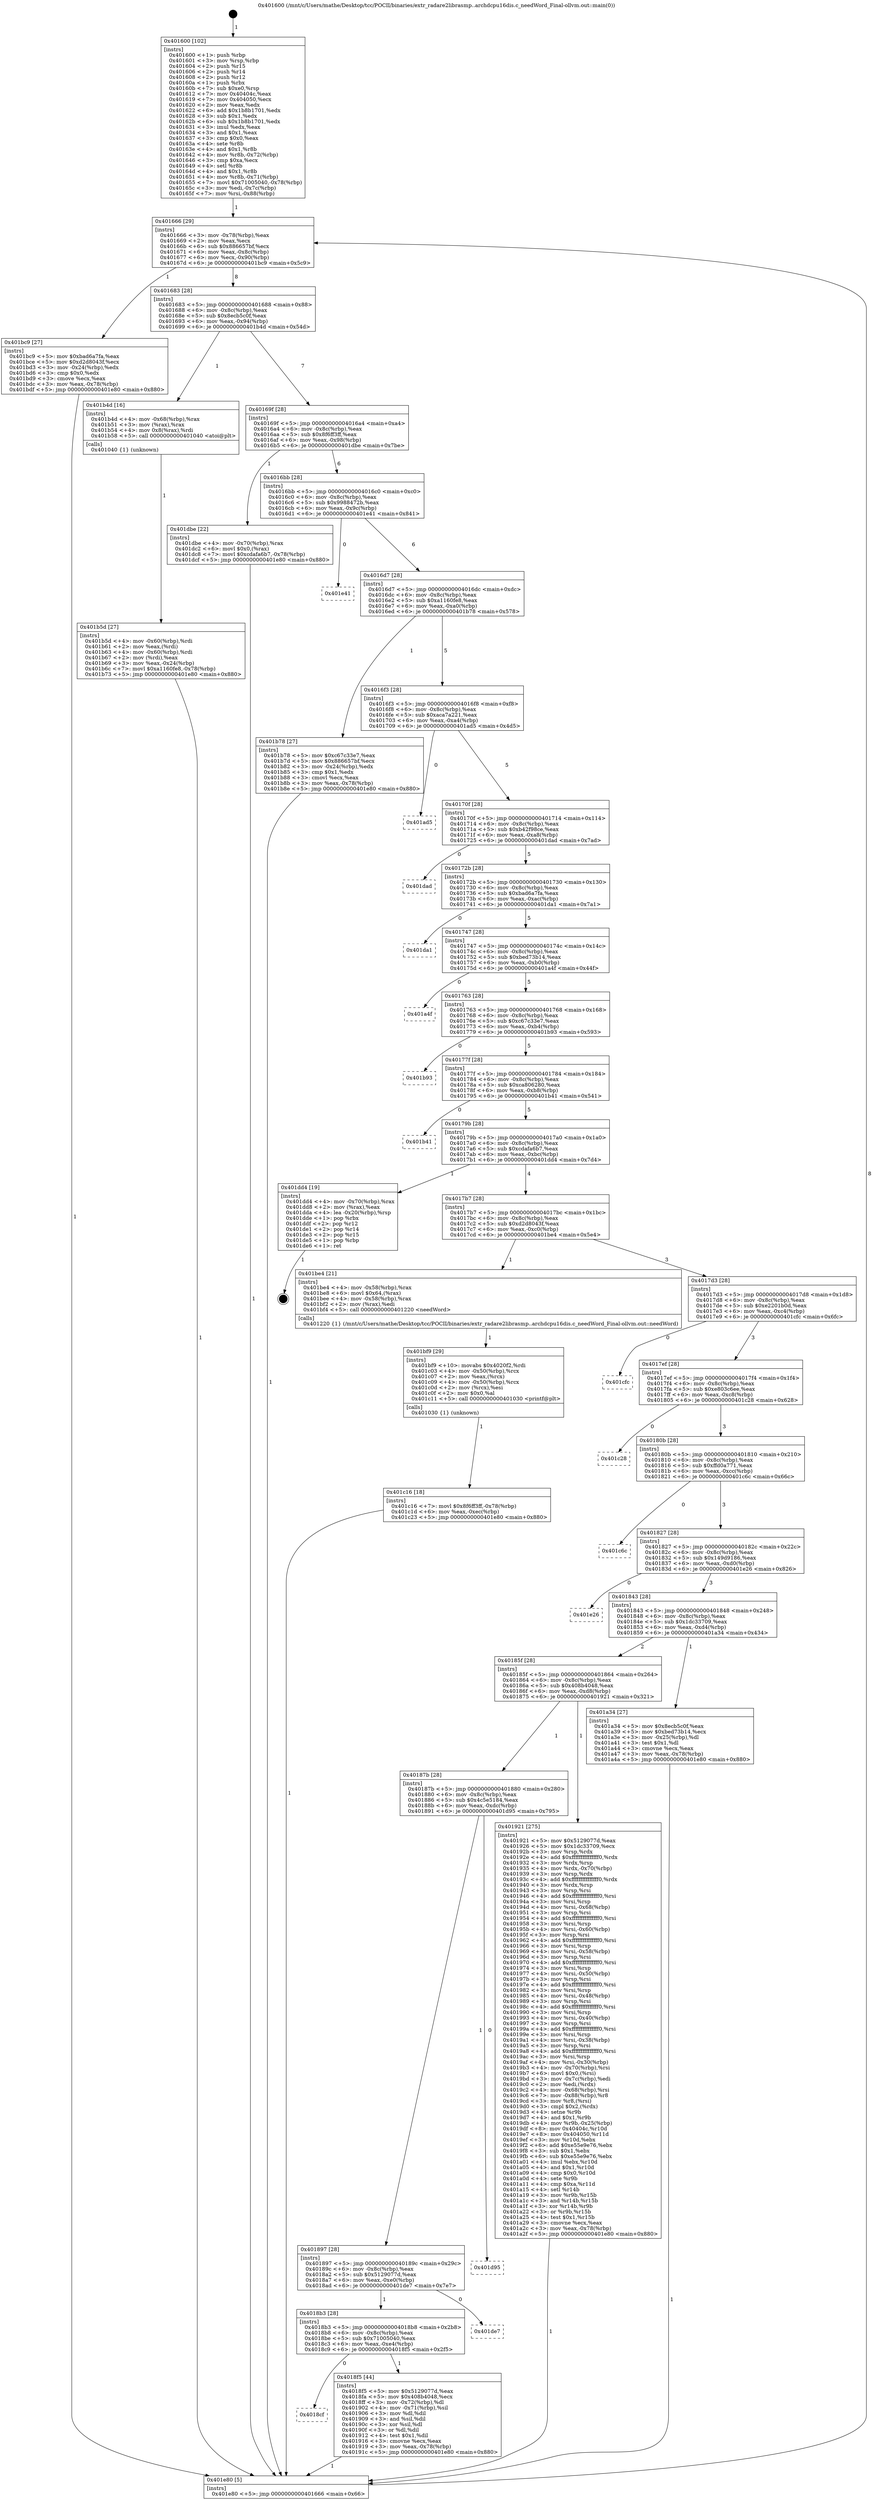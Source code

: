 digraph "0x401600" {
  label = "0x401600 (/mnt/c/Users/mathe/Desktop/tcc/POCII/binaries/extr_radare2librasmp..archdcpu16dis.c_needWord_Final-ollvm.out::main(0))"
  labelloc = "t"
  node[shape=record]

  Entry [label="",width=0.3,height=0.3,shape=circle,fillcolor=black,style=filled]
  "0x401666" [label="{
     0x401666 [29]\l
     | [instrs]\l
     &nbsp;&nbsp;0x401666 \<+3\>: mov -0x78(%rbp),%eax\l
     &nbsp;&nbsp;0x401669 \<+2\>: mov %eax,%ecx\l
     &nbsp;&nbsp;0x40166b \<+6\>: sub $0x886657bf,%ecx\l
     &nbsp;&nbsp;0x401671 \<+6\>: mov %eax,-0x8c(%rbp)\l
     &nbsp;&nbsp;0x401677 \<+6\>: mov %ecx,-0x90(%rbp)\l
     &nbsp;&nbsp;0x40167d \<+6\>: je 0000000000401bc9 \<main+0x5c9\>\l
  }"]
  "0x401bc9" [label="{
     0x401bc9 [27]\l
     | [instrs]\l
     &nbsp;&nbsp;0x401bc9 \<+5\>: mov $0xbad6a7fa,%eax\l
     &nbsp;&nbsp;0x401bce \<+5\>: mov $0xd2d8043f,%ecx\l
     &nbsp;&nbsp;0x401bd3 \<+3\>: mov -0x24(%rbp),%edx\l
     &nbsp;&nbsp;0x401bd6 \<+3\>: cmp $0x0,%edx\l
     &nbsp;&nbsp;0x401bd9 \<+3\>: cmove %ecx,%eax\l
     &nbsp;&nbsp;0x401bdc \<+3\>: mov %eax,-0x78(%rbp)\l
     &nbsp;&nbsp;0x401bdf \<+5\>: jmp 0000000000401e80 \<main+0x880\>\l
  }"]
  "0x401683" [label="{
     0x401683 [28]\l
     | [instrs]\l
     &nbsp;&nbsp;0x401683 \<+5\>: jmp 0000000000401688 \<main+0x88\>\l
     &nbsp;&nbsp;0x401688 \<+6\>: mov -0x8c(%rbp),%eax\l
     &nbsp;&nbsp;0x40168e \<+5\>: sub $0x8ecb5c0f,%eax\l
     &nbsp;&nbsp;0x401693 \<+6\>: mov %eax,-0x94(%rbp)\l
     &nbsp;&nbsp;0x401699 \<+6\>: je 0000000000401b4d \<main+0x54d\>\l
  }"]
  Exit [label="",width=0.3,height=0.3,shape=circle,fillcolor=black,style=filled,peripheries=2]
  "0x401b4d" [label="{
     0x401b4d [16]\l
     | [instrs]\l
     &nbsp;&nbsp;0x401b4d \<+4\>: mov -0x68(%rbp),%rax\l
     &nbsp;&nbsp;0x401b51 \<+3\>: mov (%rax),%rax\l
     &nbsp;&nbsp;0x401b54 \<+4\>: mov 0x8(%rax),%rdi\l
     &nbsp;&nbsp;0x401b58 \<+5\>: call 0000000000401040 \<atoi@plt\>\l
     | [calls]\l
     &nbsp;&nbsp;0x401040 \{1\} (unknown)\l
  }"]
  "0x40169f" [label="{
     0x40169f [28]\l
     | [instrs]\l
     &nbsp;&nbsp;0x40169f \<+5\>: jmp 00000000004016a4 \<main+0xa4\>\l
     &nbsp;&nbsp;0x4016a4 \<+6\>: mov -0x8c(%rbp),%eax\l
     &nbsp;&nbsp;0x4016aa \<+5\>: sub $0x8f6ff3ff,%eax\l
     &nbsp;&nbsp;0x4016af \<+6\>: mov %eax,-0x98(%rbp)\l
     &nbsp;&nbsp;0x4016b5 \<+6\>: je 0000000000401dbe \<main+0x7be\>\l
  }"]
  "0x401c16" [label="{
     0x401c16 [18]\l
     | [instrs]\l
     &nbsp;&nbsp;0x401c16 \<+7\>: movl $0x8f6ff3ff,-0x78(%rbp)\l
     &nbsp;&nbsp;0x401c1d \<+6\>: mov %eax,-0xec(%rbp)\l
     &nbsp;&nbsp;0x401c23 \<+5\>: jmp 0000000000401e80 \<main+0x880\>\l
  }"]
  "0x401dbe" [label="{
     0x401dbe [22]\l
     | [instrs]\l
     &nbsp;&nbsp;0x401dbe \<+4\>: mov -0x70(%rbp),%rax\l
     &nbsp;&nbsp;0x401dc2 \<+6\>: movl $0x0,(%rax)\l
     &nbsp;&nbsp;0x401dc8 \<+7\>: movl $0xcdafa6b7,-0x78(%rbp)\l
     &nbsp;&nbsp;0x401dcf \<+5\>: jmp 0000000000401e80 \<main+0x880\>\l
  }"]
  "0x4016bb" [label="{
     0x4016bb [28]\l
     | [instrs]\l
     &nbsp;&nbsp;0x4016bb \<+5\>: jmp 00000000004016c0 \<main+0xc0\>\l
     &nbsp;&nbsp;0x4016c0 \<+6\>: mov -0x8c(%rbp),%eax\l
     &nbsp;&nbsp;0x4016c6 \<+5\>: sub $0x9988472b,%eax\l
     &nbsp;&nbsp;0x4016cb \<+6\>: mov %eax,-0x9c(%rbp)\l
     &nbsp;&nbsp;0x4016d1 \<+6\>: je 0000000000401e41 \<main+0x841\>\l
  }"]
  "0x401bf9" [label="{
     0x401bf9 [29]\l
     | [instrs]\l
     &nbsp;&nbsp;0x401bf9 \<+10\>: movabs $0x4020f2,%rdi\l
     &nbsp;&nbsp;0x401c03 \<+4\>: mov -0x50(%rbp),%rcx\l
     &nbsp;&nbsp;0x401c07 \<+2\>: mov %eax,(%rcx)\l
     &nbsp;&nbsp;0x401c09 \<+4\>: mov -0x50(%rbp),%rcx\l
     &nbsp;&nbsp;0x401c0d \<+2\>: mov (%rcx),%esi\l
     &nbsp;&nbsp;0x401c0f \<+2\>: mov $0x0,%al\l
     &nbsp;&nbsp;0x401c11 \<+5\>: call 0000000000401030 \<printf@plt\>\l
     | [calls]\l
     &nbsp;&nbsp;0x401030 \{1\} (unknown)\l
  }"]
  "0x401e41" [label="{
     0x401e41\l
  }", style=dashed]
  "0x4016d7" [label="{
     0x4016d7 [28]\l
     | [instrs]\l
     &nbsp;&nbsp;0x4016d7 \<+5\>: jmp 00000000004016dc \<main+0xdc\>\l
     &nbsp;&nbsp;0x4016dc \<+6\>: mov -0x8c(%rbp),%eax\l
     &nbsp;&nbsp;0x4016e2 \<+5\>: sub $0xa1160fe8,%eax\l
     &nbsp;&nbsp;0x4016e7 \<+6\>: mov %eax,-0xa0(%rbp)\l
     &nbsp;&nbsp;0x4016ed \<+6\>: je 0000000000401b78 \<main+0x578\>\l
  }"]
  "0x401b5d" [label="{
     0x401b5d [27]\l
     | [instrs]\l
     &nbsp;&nbsp;0x401b5d \<+4\>: mov -0x60(%rbp),%rdi\l
     &nbsp;&nbsp;0x401b61 \<+2\>: mov %eax,(%rdi)\l
     &nbsp;&nbsp;0x401b63 \<+4\>: mov -0x60(%rbp),%rdi\l
     &nbsp;&nbsp;0x401b67 \<+2\>: mov (%rdi),%eax\l
     &nbsp;&nbsp;0x401b69 \<+3\>: mov %eax,-0x24(%rbp)\l
     &nbsp;&nbsp;0x401b6c \<+7\>: movl $0xa1160fe8,-0x78(%rbp)\l
     &nbsp;&nbsp;0x401b73 \<+5\>: jmp 0000000000401e80 \<main+0x880\>\l
  }"]
  "0x401b78" [label="{
     0x401b78 [27]\l
     | [instrs]\l
     &nbsp;&nbsp;0x401b78 \<+5\>: mov $0xc67c33e7,%eax\l
     &nbsp;&nbsp;0x401b7d \<+5\>: mov $0x886657bf,%ecx\l
     &nbsp;&nbsp;0x401b82 \<+3\>: mov -0x24(%rbp),%edx\l
     &nbsp;&nbsp;0x401b85 \<+3\>: cmp $0x1,%edx\l
     &nbsp;&nbsp;0x401b88 \<+3\>: cmovl %ecx,%eax\l
     &nbsp;&nbsp;0x401b8b \<+3\>: mov %eax,-0x78(%rbp)\l
     &nbsp;&nbsp;0x401b8e \<+5\>: jmp 0000000000401e80 \<main+0x880\>\l
  }"]
  "0x4016f3" [label="{
     0x4016f3 [28]\l
     | [instrs]\l
     &nbsp;&nbsp;0x4016f3 \<+5\>: jmp 00000000004016f8 \<main+0xf8\>\l
     &nbsp;&nbsp;0x4016f8 \<+6\>: mov -0x8c(%rbp),%eax\l
     &nbsp;&nbsp;0x4016fe \<+5\>: sub $0xaca7a221,%eax\l
     &nbsp;&nbsp;0x401703 \<+6\>: mov %eax,-0xa4(%rbp)\l
     &nbsp;&nbsp;0x401709 \<+6\>: je 0000000000401ad5 \<main+0x4d5\>\l
  }"]
  "0x401600" [label="{
     0x401600 [102]\l
     | [instrs]\l
     &nbsp;&nbsp;0x401600 \<+1\>: push %rbp\l
     &nbsp;&nbsp;0x401601 \<+3\>: mov %rsp,%rbp\l
     &nbsp;&nbsp;0x401604 \<+2\>: push %r15\l
     &nbsp;&nbsp;0x401606 \<+2\>: push %r14\l
     &nbsp;&nbsp;0x401608 \<+2\>: push %r12\l
     &nbsp;&nbsp;0x40160a \<+1\>: push %rbx\l
     &nbsp;&nbsp;0x40160b \<+7\>: sub $0xe0,%rsp\l
     &nbsp;&nbsp;0x401612 \<+7\>: mov 0x40404c,%eax\l
     &nbsp;&nbsp;0x401619 \<+7\>: mov 0x404050,%ecx\l
     &nbsp;&nbsp;0x401620 \<+2\>: mov %eax,%edx\l
     &nbsp;&nbsp;0x401622 \<+6\>: add $0x1b8b1701,%edx\l
     &nbsp;&nbsp;0x401628 \<+3\>: sub $0x1,%edx\l
     &nbsp;&nbsp;0x40162b \<+6\>: sub $0x1b8b1701,%edx\l
     &nbsp;&nbsp;0x401631 \<+3\>: imul %edx,%eax\l
     &nbsp;&nbsp;0x401634 \<+3\>: and $0x1,%eax\l
     &nbsp;&nbsp;0x401637 \<+3\>: cmp $0x0,%eax\l
     &nbsp;&nbsp;0x40163a \<+4\>: sete %r8b\l
     &nbsp;&nbsp;0x40163e \<+4\>: and $0x1,%r8b\l
     &nbsp;&nbsp;0x401642 \<+4\>: mov %r8b,-0x72(%rbp)\l
     &nbsp;&nbsp;0x401646 \<+3\>: cmp $0xa,%ecx\l
     &nbsp;&nbsp;0x401649 \<+4\>: setl %r8b\l
     &nbsp;&nbsp;0x40164d \<+4\>: and $0x1,%r8b\l
     &nbsp;&nbsp;0x401651 \<+4\>: mov %r8b,-0x71(%rbp)\l
     &nbsp;&nbsp;0x401655 \<+7\>: movl $0x71005040,-0x78(%rbp)\l
     &nbsp;&nbsp;0x40165c \<+3\>: mov %edi,-0x7c(%rbp)\l
     &nbsp;&nbsp;0x40165f \<+7\>: mov %rsi,-0x88(%rbp)\l
  }"]
  "0x401ad5" [label="{
     0x401ad5\l
  }", style=dashed]
  "0x40170f" [label="{
     0x40170f [28]\l
     | [instrs]\l
     &nbsp;&nbsp;0x40170f \<+5\>: jmp 0000000000401714 \<main+0x114\>\l
     &nbsp;&nbsp;0x401714 \<+6\>: mov -0x8c(%rbp),%eax\l
     &nbsp;&nbsp;0x40171a \<+5\>: sub $0xb42f98ce,%eax\l
     &nbsp;&nbsp;0x40171f \<+6\>: mov %eax,-0xa8(%rbp)\l
     &nbsp;&nbsp;0x401725 \<+6\>: je 0000000000401dad \<main+0x7ad\>\l
  }"]
  "0x401e80" [label="{
     0x401e80 [5]\l
     | [instrs]\l
     &nbsp;&nbsp;0x401e80 \<+5\>: jmp 0000000000401666 \<main+0x66\>\l
  }"]
  "0x401dad" [label="{
     0x401dad\l
  }", style=dashed]
  "0x40172b" [label="{
     0x40172b [28]\l
     | [instrs]\l
     &nbsp;&nbsp;0x40172b \<+5\>: jmp 0000000000401730 \<main+0x130\>\l
     &nbsp;&nbsp;0x401730 \<+6\>: mov -0x8c(%rbp),%eax\l
     &nbsp;&nbsp;0x401736 \<+5\>: sub $0xbad6a7fa,%eax\l
     &nbsp;&nbsp;0x40173b \<+6\>: mov %eax,-0xac(%rbp)\l
     &nbsp;&nbsp;0x401741 \<+6\>: je 0000000000401da1 \<main+0x7a1\>\l
  }"]
  "0x4018cf" [label="{
     0x4018cf\l
  }", style=dashed]
  "0x401da1" [label="{
     0x401da1\l
  }", style=dashed]
  "0x401747" [label="{
     0x401747 [28]\l
     | [instrs]\l
     &nbsp;&nbsp;0x401747 \<+5\>: jmp 000000000040174c \<main+0x14c\>\l
     &nbsp;&nbsp;0x40174c \<+6\>: mov -0x8c(%rbp),%eax\l
     &nbsp;&nbsp;0x401752 \<+5\>: sub $0xbed73b14,%eax\l
     &nbsp;&nbsp;0x401757 \<+6\>: mov %eax,-0xb0(%rbp)\l
     &nbsp;&nbsp;0x40175d \<+6\>: je 0000000000401a4f \<main+0x44f\>\l
  }"]
  "0x4018f5" [label="{
     0x4018f5 [44]\l
     | [instrs]\l
     &nbsp;&nbsp;0x4018f5 \<+5\>: mov $0x5129077d,%eax\l
     &nbsp;&nbsp;0x4018fa \<+5\>: mov $0x408b4048,%ecx\l
     &nbsp;&nbsp;0x4018ff \<+3\>: mov -0x72(%rbp),%dl\l
     &nbsp;&nbsp;0x401902 \<+4\>: mov -0x71(%rbp),%sil\l
     &nbsp;&nbsp;0x401906 \<+3\>: mov %dl,%dil\l
     &nbsp;&nbsp;0x401909 \<+3\>: and %sil,%dil\l
     &nbsp;&nbsp;0x40190c \<+3\>: xor %sil,%dl\l
     &nbsp;&nbsp;0x40190f \<+3\>: or %dl,%dil\l
     &nbsp;&nbsp;0x401912 \<+4\>: test $0x1,%dil\l
     &nbsp;&nbsp;0x401916 \<+3\>: cmovne %ecx,%eax\l
     &nbsp;&nbsp;0x401919 \<+3\>: mov %eax,-0x78(%rbp)\l
     &nbsp;&nbsp;0x40191c \<+5\>: jmp 0000000000401e80 \<main+0x880\>\l
  }"]
  "0x401a4f" [label="{
     0x401a4f\l
  }", style=dashed]
  "0x401763" [label="{
     0x401763 [28]\l
     | [instrs]\l
     &nbsp;&nbsp;0x401763 \<+5\>: jmp 0000000000401768 \<main+0x168\>\l
     &nbsp;&nbsp;0x401768 \<+6\>: mov -0x8c(%rbp),%eax\l
     &nbsp;&nbsp;0x40176e \<+5\>: sub $0xc67c33e7,%eax\l
     &nbsp;&nbsp;0x401773 \<+6\>: mov %eax,-0xb4(%rbp)\l
     &nbsp;&nbsp;0x401779 \<+6\>: je 0000000000401b93 \<main+0x593\>\l
  }"]
  "0x4018b3" [label="{
     0x4018b3 [28]\l
     | [instrs]\l
     &nbsp;&nbsp;0x4018b3 \<+5\>: jmp 00000000004018b8 \<main+0x2b8\>\l
     &nbsp;&nbsp;0x4018b8 \<+6\>: mov -0x8c(%rbp),%eax\l
     &nbsp;&nbsp;0x4018be \<+5\>: sub $0x71005040,%eax\l
     &nbsp;&nbsp;0x4018c3 \<+6\>: mov %eax,-0xe4(%rbp)\l
     &nbsp;&nbsp;0x4018c9 \<+6\>: je 00000000004018f5 \<main+0x2f5\>\l
  }"]
  "0x401b93" [label="{
     0x401b93\l
  }", style=dashed]
  "0x40177f" [label="{
     0x40177f [28]\l
     | [instrs]\l
     &nbsp;&nbsp;0x40177f \<+5\>: jmp 0000000000401784 \<main+0x184\>\l
     &nbsp;&nbsp;0x401784 \<+6\>: mov -0x8c(%rbp),%eax\l
     &nbsp;&nbsp;0x40178a \<+5\>: sub $0xca806280,%eax\l
     &nbsp;&nbsp;0x40178f \<+6\>: mov %eax,-0xb8(%rbp)\l
     &nbsp;&nbsp;0x401795 \<+6\>: je 0000000000401b41 \<main+0x541\>\l
  }"]
  "0x401de7" [label="{
     0x401de7\l
  }", style=dashed]
  "0x401b41" [label="{
     0x401b41\l
  }", style=dashed]
  "0x40179b" [label="{
     0x40179b [28]\l
     | [instrs]\l
     &nbsp;&nbsp;0x40179b \<+5\>: jmp 00000000004017a0 \<main+0x1a0\>\l
     &nbsp;&nbsp;0x4017a0 \<+6\>: mov -0x8c(%rbp),%eax\l
     &nbsp;&nbsp;0x4017a6 \<+5\>: sub $0xcdafa6b7,%eax\l
     &nbsp;&nbsp;0x4017ab \<+6\>: mov %eax,-0xbc(%rbp)\l
     &nbsp;&nbsp;0x4017b1 \<+6\>: je 0000000000401dd4 \<main+0x7d4\>\l
  }"]
  "0x401897" [label="{
     0x401897 [28]\l
     | [instrs]\l
     &nbsp;&nbsp;0x401897 \<+5\>: jmp 000000000040189c \<main+0x29c\>\l
     &nbsp;&nbsp;0x40189c \<+6\>: mov -0x8c(%rbp),%eax\l
     &nbsp;&nbsp;0x4018a2 \<+5\>: sub $0x5129077d,%eax\l
     &nbsp;&nbsp;0x4018a7 \<+6\>: mov %eax,-0xe0(%rbp)\l
     &nbsp;&nbsp;0x4018ad \<+6\>: je 0000000000401de7 \<main+0x7e7\>\l
  }"]
  "0x401dd4" [label="{
     0x401dd4 [19]\l
     | [instrs]\l
     &nbsp;&nbsp;0x401dd4 \<+4\>: mov -0x70(%rbp),%rax\l
     &nbsp;&nbsp;0x401dd8 \<+2\>: mov (%rax),%eax\l
     &nbsp;&nbsp;0x401dda \<+4\>: lea -0x20(%rbp),%rsp\l
     &nbsp;&nbsp;0x401dde \<+1\>: pop %rbx\l
     &nbsp;&nbsp;0x401ddf \<+2\>: pop %r12\l
     &nbsp;&nbsp;0x401de1 \<+2\>: pop %r14\l
     &nbsp;&nbsp;0x401de3 \<+2\>: pop %r15\l
     &nbsp;&nbsp;0x401de5 \<+1\>: pop %rbp\l
     &nbsp;&nbsp;0x401de6 \<+1\>: ret\l
  }"]
  "0x4017b7" [label="{
     0x4017b7 [28]\l
     | [instrs]\l
     &nbsp;&nbsp;0x4017b7 \<+5\>: jmp 00000000004017bc \<main+0x1bc\>\l
     &nbsp;&nbsp;0x4017bc \<+6\>: mov -0x8c(%rbp),%eax\l
     &nbsp;&nbsp;0x4017c2 \<+5\>: sub $0xd2d8043f,%eax\l
     &nbsp;&nbsp;0x4017c7 \<+6\>: mov %eax,-0xc0(%rbp)\l
     &nbsp;&nbsp;0x4017cd \<+6\>: je 0000000000401be4 \<main+0x5e4\>\l
  }"]
  "0x401d95" [label="{
     0x401d95\l
  }", style=dashed]
  "0x401be4" [label="{
     0x401be4 [21]\l
     | [instrs]\l
     &nbsp;&nbsp;0x401be4 \<+4\>: mov -0x58(%rbp),%rax\l
     &nbsp;&nbsp;0x401be8 \<+6\>: movl $0x64,(%rax)\l
     &nbsp;&nbsp;0x401bee \<+4\>: mov -0x58(%rbp),%rax\l
     &nbsp;&nbsp;0x401bf2 \<+2\>: mov (%rax),%edi\l
     &nbsp;&nbsp;0x401bf4 \<+5\>: call 0000000000401220 \<needWord\>\l
     | [calls]\l
     &nbsp;&nbsp;0x401220 \{1\} (/mnt/c/Users/mathe/Desktop/tcc/POCII/binaries/extr_radare2librasmp..archdcpu16dis.c_needWord_Final-ollvm.out::needWord)\l
  }"]
  "0x4017d3" [label="{
     0x4017d3 [28]\l
     | [instrs]\l
     &nbsp;&nbsp;0x4017d3 \<+5\>: jmp 00000000004017d8 \<main+0x1d8\>\l
     &nbsp;&nbsp;0x4017d8 \<+6\>: mov -0x8c(%rbp),%eax\l
     &nbsp;&nbsp;0x4017de \<+5\>: sub $0xe2201b0d,%eax\l
     &nbsp;&nbsp;0x4017e3 \<+6\>: mov %eax,-0xc4(%rbp)\l
     &nbsp;&nbsp;0x4017e9 \<+6\>: je 0000000000401cfc \<main+0x6fc\>\l
  }"]
  "0x40187b" [label="{
     0x40187b [28]\l
     | [instrs]\l
     &nbsp;&nbsp;0x40187b \<+5\>: jmp 0000000000401880 \<main+0x280\>\l
     &nbsp;&nbsp;0x401880 \<+6\>: mov -0x8c(%rbp),%eax\l
     &nbsp;&nbsp;0x401886 \<+5\>: sub $0x4c5e5184,%eax\l
     &nbsp;&nbsp;0x40188b \<+6\>: mov %eax,-0xdc(%rbp)\l
     &nbsp;&nbsp;0x401891 \<+6\>: je 0000000000401d95 \<main+0x795\>\l
  }"]
  "0x401cfc" [label="{
     0x401cfc\l
  }", style=dashed]
  "0x4017ef" [label="{
     0x4017ef [28]\l
     | [instrs]\l
     &nbsp;&nbsp;0x4017ef \<+5\>: jmp 00000000004017f4 \<main+0x1f4\>\l
     &nbsp;&nbsp;0x4017f4 \<+6\>: mov -0x8c(%rbp),%eax\l
     &nbsp;&nbsp;0x4017fa \<+5\>: sub $0xe803c6ee,%eax\l
     &nbsp;&nbsp;0x4017ff \<+6\>: mov %eax,-0xc8(%rbp)\l
     &nbsp;&nbsp;0x401805 \<+6\>: je 0000000000401c28 \<main+0x628\>\l
  }"]
  "0x401921" [label="{
     0x401921 [275]\l
     | [instrs]\l
     &nbsp;&nbsp;0x401921 \<+5\>: mov $0x5129077d,%eax\l
     &nbsp;&nbsp;0x401926 \<+5\>: mov $0x1dc33709,%ecx\l
     &nbsp;&nbsp;0x40192b \<+3\>: mov %rsp,%rdx\l
     &nbsp;&nbsp;0x40192e \<+4\>: add $0xfffffffffffffff0,%rdx\l
     &nbsp;&nbsp;0x401932 \<+3\>: mov %rdx,%rsp\l
     &nbsp;&nbsp;0x401935 \<+4\>: mov %rdx,-0x70(%rbp)\l
     &nbsp;&nbsp;0x401939 \<+3\>: mov %rsp,%rdx\l
     &nbsp;&nbsp;0x40193c \<+4\>: add $0xfffffffffffffff0,%rdx\l
     &nbsp;&nbsp;0x401940 \<+3\>: mov %rdx,%rsp\l
     &nbsp;&nbsp;0x401943 \<+3\>: mov %rsp,%rsi\l
     &nbsp;&nbsp;0x401946 \<+4\>: add $0xfffffffffffffff0,%rsi\l
     &nbsp;&nbsp;0x40194a \<+3\>: mov %rsi,%rsp\l
     &nbsp;&nbsp;0x40194d \<+4\>: mov %rsi,-0x68(%rbp)\l
     &nbsp;&nbsp;0x401951 \<+3\>: mov %rsp,%rsi\l
     &nbsp;&nbsp;0x401954 \<+4\>: add $0xfffffffffffffff0,%rsi\l
     &nbsp;&nbsp;0x401958 \<+3\>: mov %rsi,%rsp\l
     &nbsp;&nbsp;0x40195b \<+4\>: mov %rsi,-0x60(%rbp)\l
     &nbsp;&nbsp;0x40195f \<+3\>: mov %rsp,%rsi\l
     &nbsp;&nbsp;0x401962 \<+4\>: add $0xfffffffffffffff0,%rsi\l
     &nbsp;&nbsp;0x401966 \<+3\>: mov %rsi,%rsp\l
     &nbsp;&nbsp;0x401969 \<+4\>: mov %rsi,-0x58(%rbp)\l
     &nbsp;&nbsp;0x40196d \<+3\>: mov %rsp,%rsi\l
     &nbsp;&nbsp;0x401970 \<+4\>: add $0xfffffffffffffff0,%rsi\l
     &nbsp;&nbsp;0x401974 \<+3\>: mov %rsi,%rsp\l
     &nbsp;&nbsp;0x401977 \<+4\>: mov %rsi,-0x50(%rbp)\l
     &nbsp;&nbsp;0x40197b \<+3\>: mov %rsp,%rsi\l
     &nbsp;&nbsp;0x40197e \<+4\>: add $0xfffffffffffffff0,%rsi\l
     &nbsp;&nbsp;0x401982 \<+3\>: mov %rsi,%rsp\l
     &nbsp;&nbsp;0x401985 \<+4\>: mov %rsi,-0x48(%rbp)\l
     &nbsp;&nbsp;0x401989 \<+3\>: mov %rsp,%rsi\l
     &nbsp;&nbsp;0x40198c \<+4\>: add $0xfffffffffffffff0,%rsi\l
     &nbsp;&nbsp;0x401990 \<+3\>: mov %rsi,%rsp\l
     &nbsp;&nbsp;0x401993 \<+4\>: mov %rsi,-0x40(%rbp)\l
     &nbsp;&nbsp;0x401997 \<+3\>: mov %rsp,%rsi\l
     &nbsp;&nbsp;0x40199a \<+4\>: add $0xfffffffffffffff0,%rsi\l
     &nbsp;&nbsp;0x40199e \<+3\>: mov %rsi,%rsp\l
     &nbsp;&nbsp;0x4019a1 \<+4\>: mov %rsi,-0x38(%rbp)\l
     &nbsp;&nbsp;0x4019a5 \<+3\>: mov %rsp,%rsi\l
     &nbsp;&nbsp;0x4019a8 \<+4\>: add $0xfffffffffffffff0,%rsi\l
     &nbsp;&nbsp;0x4019ac \<+3\>: mov %rsi,%rsp\l
     &nbsp;&nbsp;0x4019af \<+4\>: mov %rsi,-0x30(%rbp)\l
     &nbsp;&nbsp;0x4019b3 \<+4\>: mov -0x70(%rbp),%rsi\l
     &nbsp;&nbsp;0x4019b7 \<+6\>: movl $0x0,(%rsi)\l
     &nbsp;&nbsp;0x4019bd \<+3\>: mov -0x7c(%rbp),%edi\l
     &nbsp;&nbsp;0x4019c0 \<+2\>: mov %edi,(%rdx)\l
     &nbsp;&nbsp;0x4019c2 \<+4\>: mov -0x68(%rbp),%rsi\l
     &nbsp;&nbsp;0x4019c6 \<+7\>: mov -0x88(%rbp),%r8\l
     &nbsp;&nbsp;0x4019cd \<+3\>: mov %r8,(%rsi)\l
     &nbsp;&nbsp;0x4019d0 \<+3\>: cmpl $0x2,(%rdx)\l
     &nbsp;&nbsp;0x4019d3 \<+4\>: setne %r9b\l
     &nbsp;&nbsp;0x4019d7 \<+4\>: and $0x1,%r9b\l
     &nbsp;&nbsp;0x4019db \<+4\>: mov %r9b,-0x25(%rbp)\l
     &nbsp;&nbsp;0x4019df \<+8\>: mov 0x40404c,%r10d\l
     &nbsp;&nbsp;0x4019e7 \<+8\>: mov 0x404050,%r11d\l
     &nbsp;&nbsp;0x4019ef \<+3\>: mov %r10d,%ebx\l
     &nbsp;&nbsp;0x4019f2 \<+6\>: add $0xe55e9e76,%ebx\l
     &nbsp;&nbsp;0x4019f8 \<+3\>: sub $0x1,%ebx\l
     &nbsp;&nbsp;0x4019fb \<+6\>: sub $0xe55e9e76,%ebx\l
     &nbsp;&nbsp;0x401a01 \<+4\>: imul %ebx,%r10d\l
     &nbsp;&nbsp;0x401a05 \<+4\>: and $0x1,%r10d\l
     &nbsp;&nbsp;0x401a09 \<+4\>: cmp $0x0,%r10d\l
     &nbsp;&nbsp;0x401a0d \<+4\>: sete %r9b\l
     &nbsp;&nbsp;0x401a11 \<+4\>: cmp $0xa,%r11d\l
     &nbsp;&nbsp;0x401a15 \<+4\>: setl %r14b\l
     &nbsp;&nbsp;0x401a19 \<+3\>: mov %r9b,%r15b\l
     &nbsp;&nbsp;0x401a1c \<+3\>: and %r14b,%r15b\l
     &nbsp;&nbsp;0x401a1f \<+3\>: xor %r14b,%r9b\l
     &nbsp;&nbsp;0x401a22 \<+3\>: or %r9b,%r15b\l
     &nbsp;&nbsp;0x401a25 \<+4\>: test $0x1,%r15b\l
     &nbsp;&nbsp;0x401a29 \<+3\>: cmovne %ecx,%eax\l
     &nbsp;&nbsp;0x401a2c \<+3\>: mov %eax,-0x78(%rbp)\l
     &nbsp;&nbsp;0x401a2f \<+5\>: jmp 0000000000401e80 \<main+0x880\>\l
  }"]
  "0x401c28" [label="{
     0x401c28\l
  }", style=dashed]
  "0x40180b" [label="{
     0x40180b [28]\l
     | [instrs]\l
     &nbsp;&nbsp;0x40180b \<+5\>: jmp 0000000000401810 \<main+0x210\>\l
     &nbsp;&nbsp;0x401810 \<+6\>: mov -0x8c(%rbp),%eax\l
     &nbsp;&nbsp;0x401816 \<+5\>: sub $0xffd0a771,%eax\l
     &nbsp;&nbsp;0x40181b \<+6\>: mov %eax,-0xcc(%rbp)\l
     &nbsp;&nbsp;0x401821 \<+6\>: je 0000000000401c6c \<main+0x66c\>\l
  }"]
  "0x40185f" [label="{
     0x40185f [28]\l
     | [instrs]\l
     &nbsp;&nbsp;0x40185f \<+5\>: jmp 0000000000401864 \<main+0x264\>\l
     &nbsp;&nbsp;0x401864 \<+6\>: mov -0x8c(%rbp),%eax\l
     &nbsp;&nbsp;0x40186a \<+5\>: sub $0x408b4048,%eax\l
     &nbsp;&nbsp;0x40186f \<+6\>: mov %eax,-0xd8(%rbp)\l
     &nbsp;&nbsp;0x401875 \<+6\>: je 0000000000401921 \<main+0x321\>\l
  }"]
  "0x401c6c" [label="{
     0x401c6c\l
  }", style=dashed]
  "0x401827" [label="{
     0x401827 [28]\l
     | [instrs]\l
     &nbsp;&nbsp;0x401827 \<+5\>: jmp 000000000040182c \<main+0x22c\>\l
     &nbsp;&nbsp;0x40182c \<+6\>: mov -0x8c(%rbp),%eax\l
     &nbsp;&nbsp;0x401832 \<+5\>: sub $0x149d9186,%eax\l
     &nbsp;&nbsp;0x401837 \<+6\>: mov %eax,-0xd0(%rbp)\l
     &nbsp;&nbsp;0x40183d \<+6\>: je 0000000000401e26 \<main+0x826\>\l
  }"]
  "0x401a34" [label="{
     0x401a34 [27]\l
     | [instrs]\l
     &nbsp;&nbsp;0x401a34 \<+5\>: mov $0x8ecb5c0f,%eax\l
     &nbsp;&nbsp;0x401a39 \<+5\>: mov $0xbed73b14,%ecx\l
     &nbsp;&nbsp;0x401a3e \<+3\>: mov -0x25(%rbp),%dl\l
     &nbsp;&nbsp;0x401a41 \<+3\>: test $0x1,%dl\l
     &nbsp;&nbsp;0x401a44 \<+3\>: cmovne %ecx,%eax\l
     &nbsp;&nbsp;0x401a47 \<+3\>: mov %eax,-0x78(%rbp)\l
     &nbsp;&nbsp;0x401a4a \<+5\>: jmp 0000000000401e80 \<main+0x880\>\l
  }"]
  "0x401e26" [label="{
     0x401e26\l
  }", style=dashed]
  "0x401843" [label="{
     0x401843 [28]\l
     | [instrs]\l
     &nbsp;&nbsp;0x401843 \<+5\>: jmp 0000000000401848 \<main+0x248\>\l
     &nbsp;&nbsp;0x401848 \<+6\>: mov -0x8c(%rbp),%eax\l
     &nbsp;&nbsp;0x40184e \<+5\>: sub $0x1dc33709,%eax\l
     &nbsp;&nbsp;0x401853 \<+6\>: mov %eax,-0xd4(%rbp)\l
     &nbsp;&nbsp;0x401859 \<+6\>: je 0000000000401a34 \<main+0x434\>\l
  }"]
  Entry -> "0x401600" [label=" 1"]
  "0x401666" -> "0x401bc9" [label=" 1"]
  "0x401666" -> "0x401683" [label=" 8"]
  "0x401dd4" -> Exit [label=" 1"]
  "0x401683" -> "0x401b4d" [label=" 1"]
  "0x401683" -> "0x40169f" [label=" 7"]
  "0x401dbe" -> "0x401e80" [label=" 1"]
  "0x40169f" -> "0x401dbe" [label=" 1"]
  "0x40169f" -> "0x4016bb" [label=" 6"]
  "0x401c16" -> "0x401e80" [label=" 1"]
  "0x4016bb" -> "0x401e41" [label=" 0"]
  "0x4016bb" -> "0x4016d7" [label=" 6"]
  "0x401bf9" -> "0x401c16" [label=" 1"]
  "0x4016d7" -> "0x401b78" [label=" 1"]
  "0x4016d7" -> "0x4016f3" [label=" 5"]
  "0x401be4" -> "0x401bf9" [label=" 1"]
  "0x4016f3" -> "0x401ad5" [label=" 0"]
  "0x4016f3" -> "0x40170f" [label=" 5"]
  "0x401b78" -> "0x401e80" [label=" 1"]
  "0x40170f" -> "0x401dad" [label=" 0"]
  "0x40170f" -> "0x40172b" [label=" 5"]
  "0x401b5d" -> "0x401e80" [label=" 1"]
  "0x40172b" -> "0x401da1" [label=" 0"]
  "0x40172b" -> "0x401747" [label=" 5"]
  "0x401b4d" -> "0x401b5d" [label=" 1"]
  "0x401747" -> "0x401a4f" [label=" 0"]
  "0x401747" -> "0x401763" [label=" 5"]
  "0x401a34" -> "0x401e80" [label=" 1"]
  "0x401763" -> "0x401b93" [label=" 0"]
  "0x401763" -> "0x40177f" [label=" 5"]
  "0x401bc9" -> "0x401e80" [label=" 1"]
  "0x40177f" -> "0x401b41" [label=" 0"]
  "0x40177f" -> "0x40179b" [label=" 5"]
  "0x401e80" -> "0x401666" [label=" 8"]
  "0x40179b" -> "0x401dd4" [label=" 1"]
  "0x40179b" -> "0x4017b7" [label=" 4"]
  "0x4018f5" -> "0x401e80" [label=" 1"]
  "0x4017b7" -> "0x401be4" [label=" 1"]
  "0x4017b7" -> "0x4017d3" [label=" 3"]
  "0x4018b3" -> "0x4018cf" [label=" 0"]
  "0x4017d3" -> "0x401cfc" [label=" 0"]
  "0x4017d3" -> "0x4017ef" [label=" 3"]
  "0x401921" -> "0x401e80" [label=" 1"]
  "0x4017ef" -> "0x401c28" [label=" 0"]
  "0x4017ef" -> "0x40180b" [label=" 3"]
  "0x401897" -> "0x4018b3" [label=" 1"]
  "0x40180b" -> "0x401c6c" [label=" 0"]
  "0x40180b" -> "0x401827" [label=" 3"]
  "0x401600" -> "0x401666" [label=" 1"]
  "0x401827" -> "0x401e26" [label=" 0"]
  "0x401827" -> "0x401843" [label=" 3"]
  "0x40187b" -> "0x401897" [label=" 1"]
  "0x401843" -> "0x401a34" [label=" 1"]
  "0x401843" -> "0x40185f" [label=" 2"]
  "0x401897" -> "0x401de7" [label=" 0"]
  "0x40185f" -> "0x401921" [label=" 1"]
  "0x40185f" -> "0x40187b" [label=" 1"]
  "0x4018b3" -> "0x4018f5" [label=" 1"]
  "0x40187b" -> "0x401d95" [label=" 0"]
}
